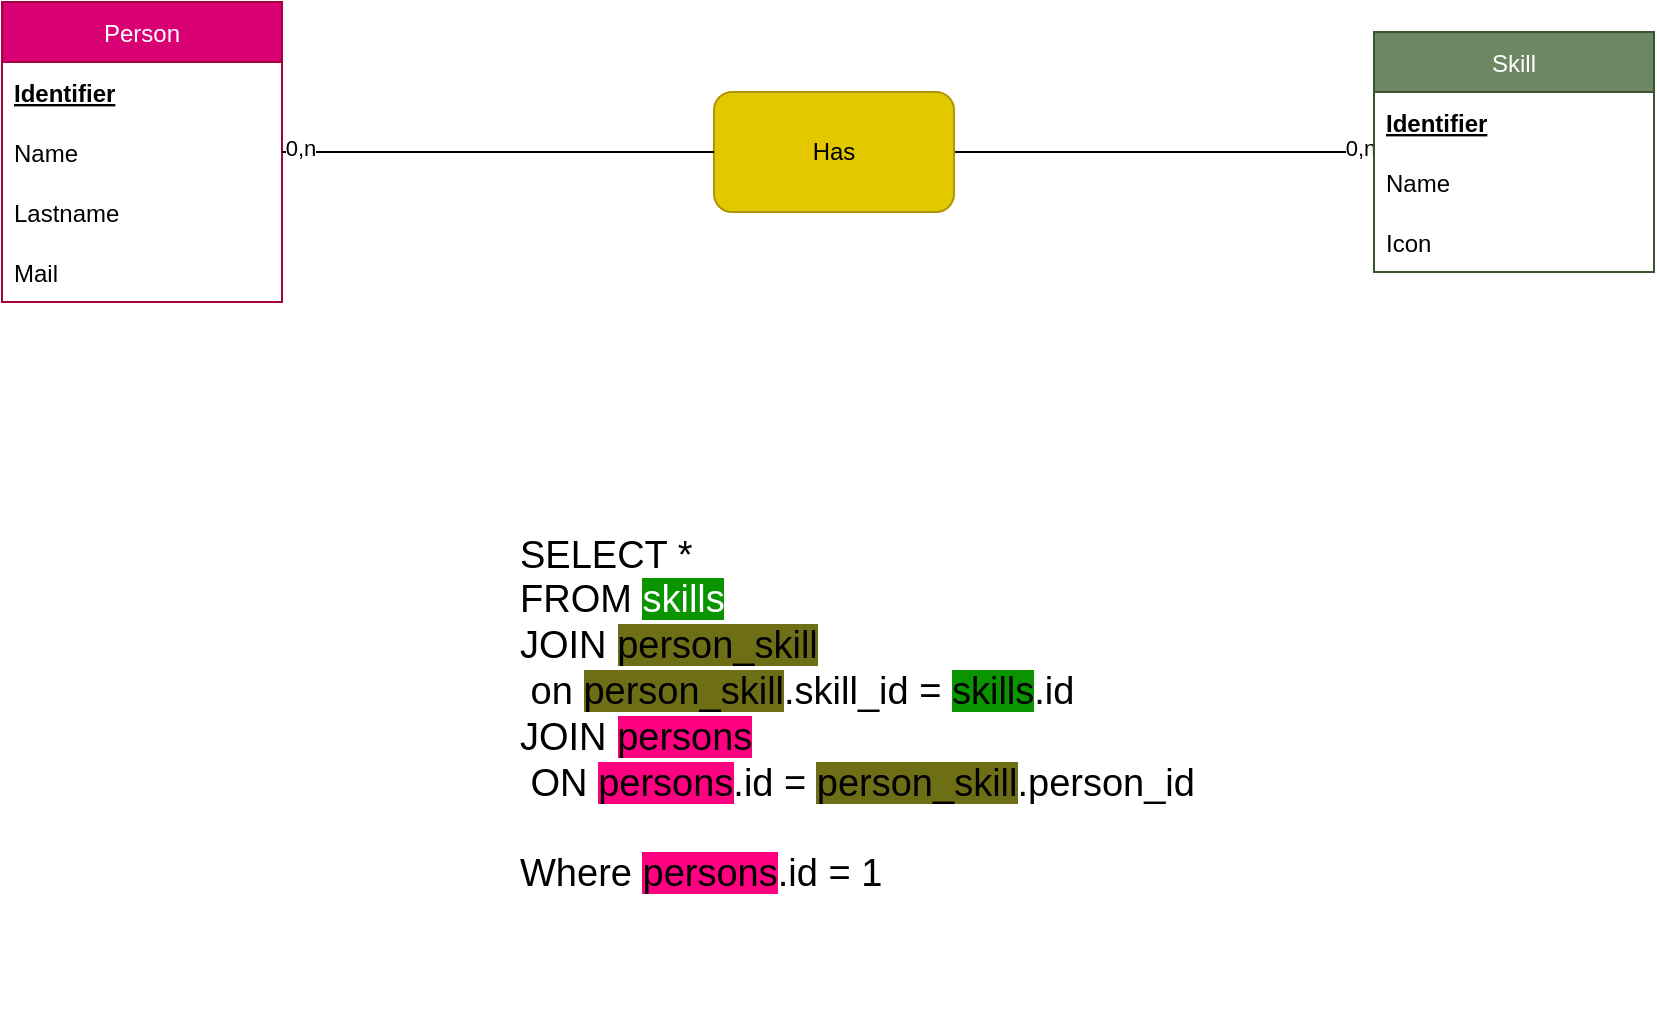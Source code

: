 <mxGraphModel dx="1774" dy="790" grid="0" gridSize="10" guides="1" tooltips="1" connect="1" arrows="1" fold="1" page="0" pageScale="1" pageWidth="827" pageHeight="1169" math="0" shadow="0">
  <root>
    <mxCell id="0" />
    <mxCell id="1" parent="0" />
    <mxCell id="10" style="edgeStyle=none;html=1;endArrow=none;endFill=0;startArrow=none;" edge="1" parent="1" source="20" target="6">
      <mxGeometry relative="1" as="geometry" />
    </mxCell>
    <mxCell id="12" value="0,n" style="edgeLabel;html=1;align=center;verticalAlign=middle;resizable=0;points=[];" vertex="1" connectable="0" parent="10">
      <mxGeometry x="0.934" y="2" relative="1" as="geometry">
        <mxPoint as="offset" />
      </mxGeometry>
    </mxCell>
    <mxCell id="2" value="Person" style="swimlane;fontStyle=0;childLayout=stackLayout;horizontal=1;startSize=30;horizontalStack=0;resizeParent=1;resizeParentMax=0;resizeLast=0;collapsible=1;marginBottom=0;strokeColor=#A50040;fontColor=#ffffff;labelBackgroundColor=none;fillColor=#d80073;" vertex="1" parent="1">
      <mxGeometry x="-286" y="340" width="140" height="150" as="geometry" />
    </mxCell>
    <mxCell id="24" value="Identifier" style="text;strokeColor=none;fillColor=none;align=left;verticalAlign=middle;spacingLeft=4;spacingRight=4;overflow=hidden;points=[[0,0.5],[1,0.5]];portConstraint=eastwest;rotatable=0;fontStyle=5" vertex="1" parent="2">
      <mxGeometry y="30" width="140" height="30" as="geometry" />
    </mxCell>
    <mxCell id="3" value="Name" style="text;strokeColor=none;fillColor=none;align=left;verticalAlign=middle;spacingLeft=4;spacingRight=4;overflow=hidden;points=[[0,0.5],[1,0.5]];portConstraint=eastwest;rotatable=0;" vertex="1" parent="2">
      <mxGeometry y="60" width="140" height="30" as="geometry" />
    </mxCell>
    <mxCell id="4" value="Lastname" style="text;strokeColor=none;fillColor=none;align=left;verticalAlign=middle;spacingLeft=4;spacingRight=4;overflow=hidden;points=[[0,0.5],[1,0.5]];portConstraint=eastwest;rotatable=0;" vertex="1" parent="2">
      <mxGeometry y="90" width="140" height="30" as="geometry" />
    </mxCell>
    <mxCell id="5" value="Mail" style="text;strokeColor=none;fillColor=none;align=left;verticalAlign=middle;spacingLeft=4;spacingRight=4;overflow=hidden;points=[[0,0.5],[1,0.5]];portConstraint=eastwest;rotatable=0;" vertex="1" parent="2">
      <mxGeometry y="120" width="140" height="30" as="geometry" />
    </mxCell>
    <mxCell id="6" value="Skill" style="swimlane;fontStyle=0;childLayout=stackLayout;horizontal=1;startSize=30;horizontalStack=0;resizeParent=1;resizeParentMax=0;resizeLast=0;collapsible=1;marginBottom=0;fillColor=#6d8764;fontColor=#ffffff;strokeColor=#3A5431;" vertex="1" parent="1">
      <mxGeometry x="400" y="355" width="140" height="120" as="geometry" />
    </mxCell>
    <mxCell id="25" value="Identifier" style="text;strokeColor=none;fillColor=none;align=left;verticalAlign=middle;spacingLeft=4;spacingRight=4;overflow=hidden;points=[[0,0.5],[1,0.5]];portConstraint=eastwest;rotatable=0;fontStyle=5" vertex="1" parent="6">
      <mxGeometry y="30" width="140" height="30" as="geometry" />
    </mxCell>
    <mxCell id="7" value="Name" style="text;strokeColor=none;fillColor=none;align=left;verticalAlign=middle;spacingLeft=4;spacingRight=4;overflow=hidden;points=[[0,0.5],[1,0.5]];portConstraint=eastwest;rotatable=0;" vertex="1" parent="6">
      <mxGeometry y="60" width="140" height="30" as="geometry" />
    </mxCell>
    <mxCell id="26" value="Icon" style="text;strokeColor=none;fillColor=none;align=left;verticalAlign=middle;spacingLeft=4;spacingRight=4;overflow=hidden;points=[[0,0.5],[1,0.5]];portConstraint=eastwest;rotatable=0;" vertex="1" parent="6">
      <mxGeometry y="90" width="140" height="30" as="geometry" />
    </mxCell>
    <mxCell id="20" value="Has" style="rounded=1;whiteSpace=wrap;html=1;strokeColor=#B09500;fillColor=#e3c800;fontColor=#000000;" vertex="1" parent="1">
      <mxGeometry x="70" y="385" width="120" height="60" as="geometry" />
    </mxCell>
    <mxCell id="21" value="" style="edgeStyle=none;html=1;endArrow=none;endFill=0;" edge="1" parent="1" source="2" target="20">
      <mxGeometry relative="1" as="geometry">
        <mxPoint x="-146" y="400" as="sourcePoint" />
        <mxPoint x="400" y="400" as="targetPoint" />
      </mxGeometry>
    </mxCell>
    <mxCell id="22" value="0,n" style="edgeLabel;html=1;align=center;verticalAlign=middle;resizable=0;points=[];" vertex="1" connectable="0" parent="21">
      <mxGeometry x="-0.923" y="2" relative="1" as="geometry">
        <mxPoint as="offset" />
      </mxGeometry>
    </mxCell>
    <mxCell id="43" value="&lt;font style=&quot;font-size: 19px&quot;&gt;SELECT *&lt;br&gt;FROM &lt;font style=&quot;background-color: rgb(10 , 148 , 0)&quot; color=&quot;#ffffff&quot;&gt;skills&lt;/font&gt;&lt;br&gt;JOIN &lt;span style=&quot;background-color: rgb(110 , 110 , 22)&quot;&gt;person_skill &lt;/span&gt;&lt;br&gt;&lt;span style=&quot;white-space: pre&quot;&gt;	&lt;/span&gt;on &lt;span style=&quot;background-color: rgb(110 , 110 , 22)&quot;&gt;person_skill&lt;/span&gt;.skill_id = &lt;span style=&quot;background-color: rgb(10 , 148 , 0)&quot;&gt;skills&lt;/span&gt;.id&lt;br&gt;JOIN &lt;span style=&quot;background-color: rgb(255 , 0 , 128)&quot;&gt;persons&lt;/span&gt;&lt;br&gt;&lt;span style=&quot;white-space: pre&quot;&gt;	&lt;/span&gt;ON &lt;span style=&quot;background-color: rgb(255 , 0 , 128)&quot;&gt;persons&lt;/span&gt;.id = &lt;span style=&quot;background-color: rgb(110 , 110 , 22)&quot;&gt;person_skill&lt;/span&gt;.person_id&lt;br&gt;&lt;br&gt;Where &lt;span style=&quot;background-color: rgb(255 , 0 , 128)&quot;&gt;persons&lt;/span&gt;.id = 1&lt;br&gt;&lt;br&gt;&lt;/font&gt;&lt;div style=&quot;font-size: 19px&quot;&gt;&lt;br&gt;&lt;/div&gt;" style="text;html=1;strokeColor=none;fillColor=none;align=left;verticalAlign=middle;whiteSpace=wrap;rounded=0;" vertex="1" parent="1">
      <mxGeometry x="-29" y="593" width="420" height="252" as="geometry" />
    </mxCell>
  </root>
</mxGraphModel>